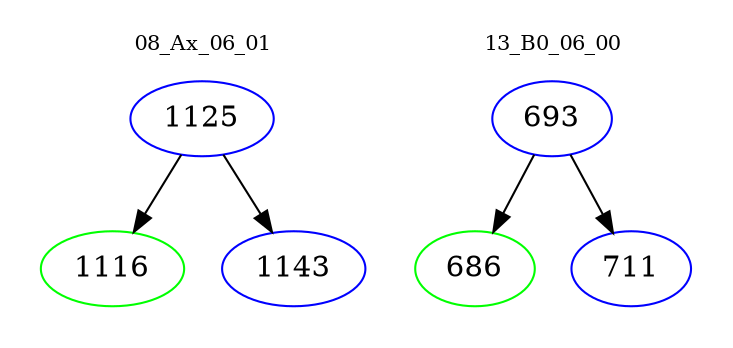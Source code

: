 digraph{
subgraph cluster_0 {
color = white
label = "08_Ax_06_01";
fontsize=10;
T0_1125 [label="1125", color="blue"]
T0_1125 -> T0_1116 [color="black"]
T0_1116 [label="1116", color="green"]
T0_1125 -> T0_1143 [color="black"]
T0_1143 [label="1143", color="blue"]
}
subgraph cluster_1 {
color = white
label = "13_B0_06_00";
fontsize=10;
T1_693 [label="693", color="blue"]
T1_693 -> T1_686 [color="black"]
T1_686 [label="686", color="green"]
T1_693 -> T1_711 [color="black"]
T1_711 [label="711", color="blue"]
}
}
